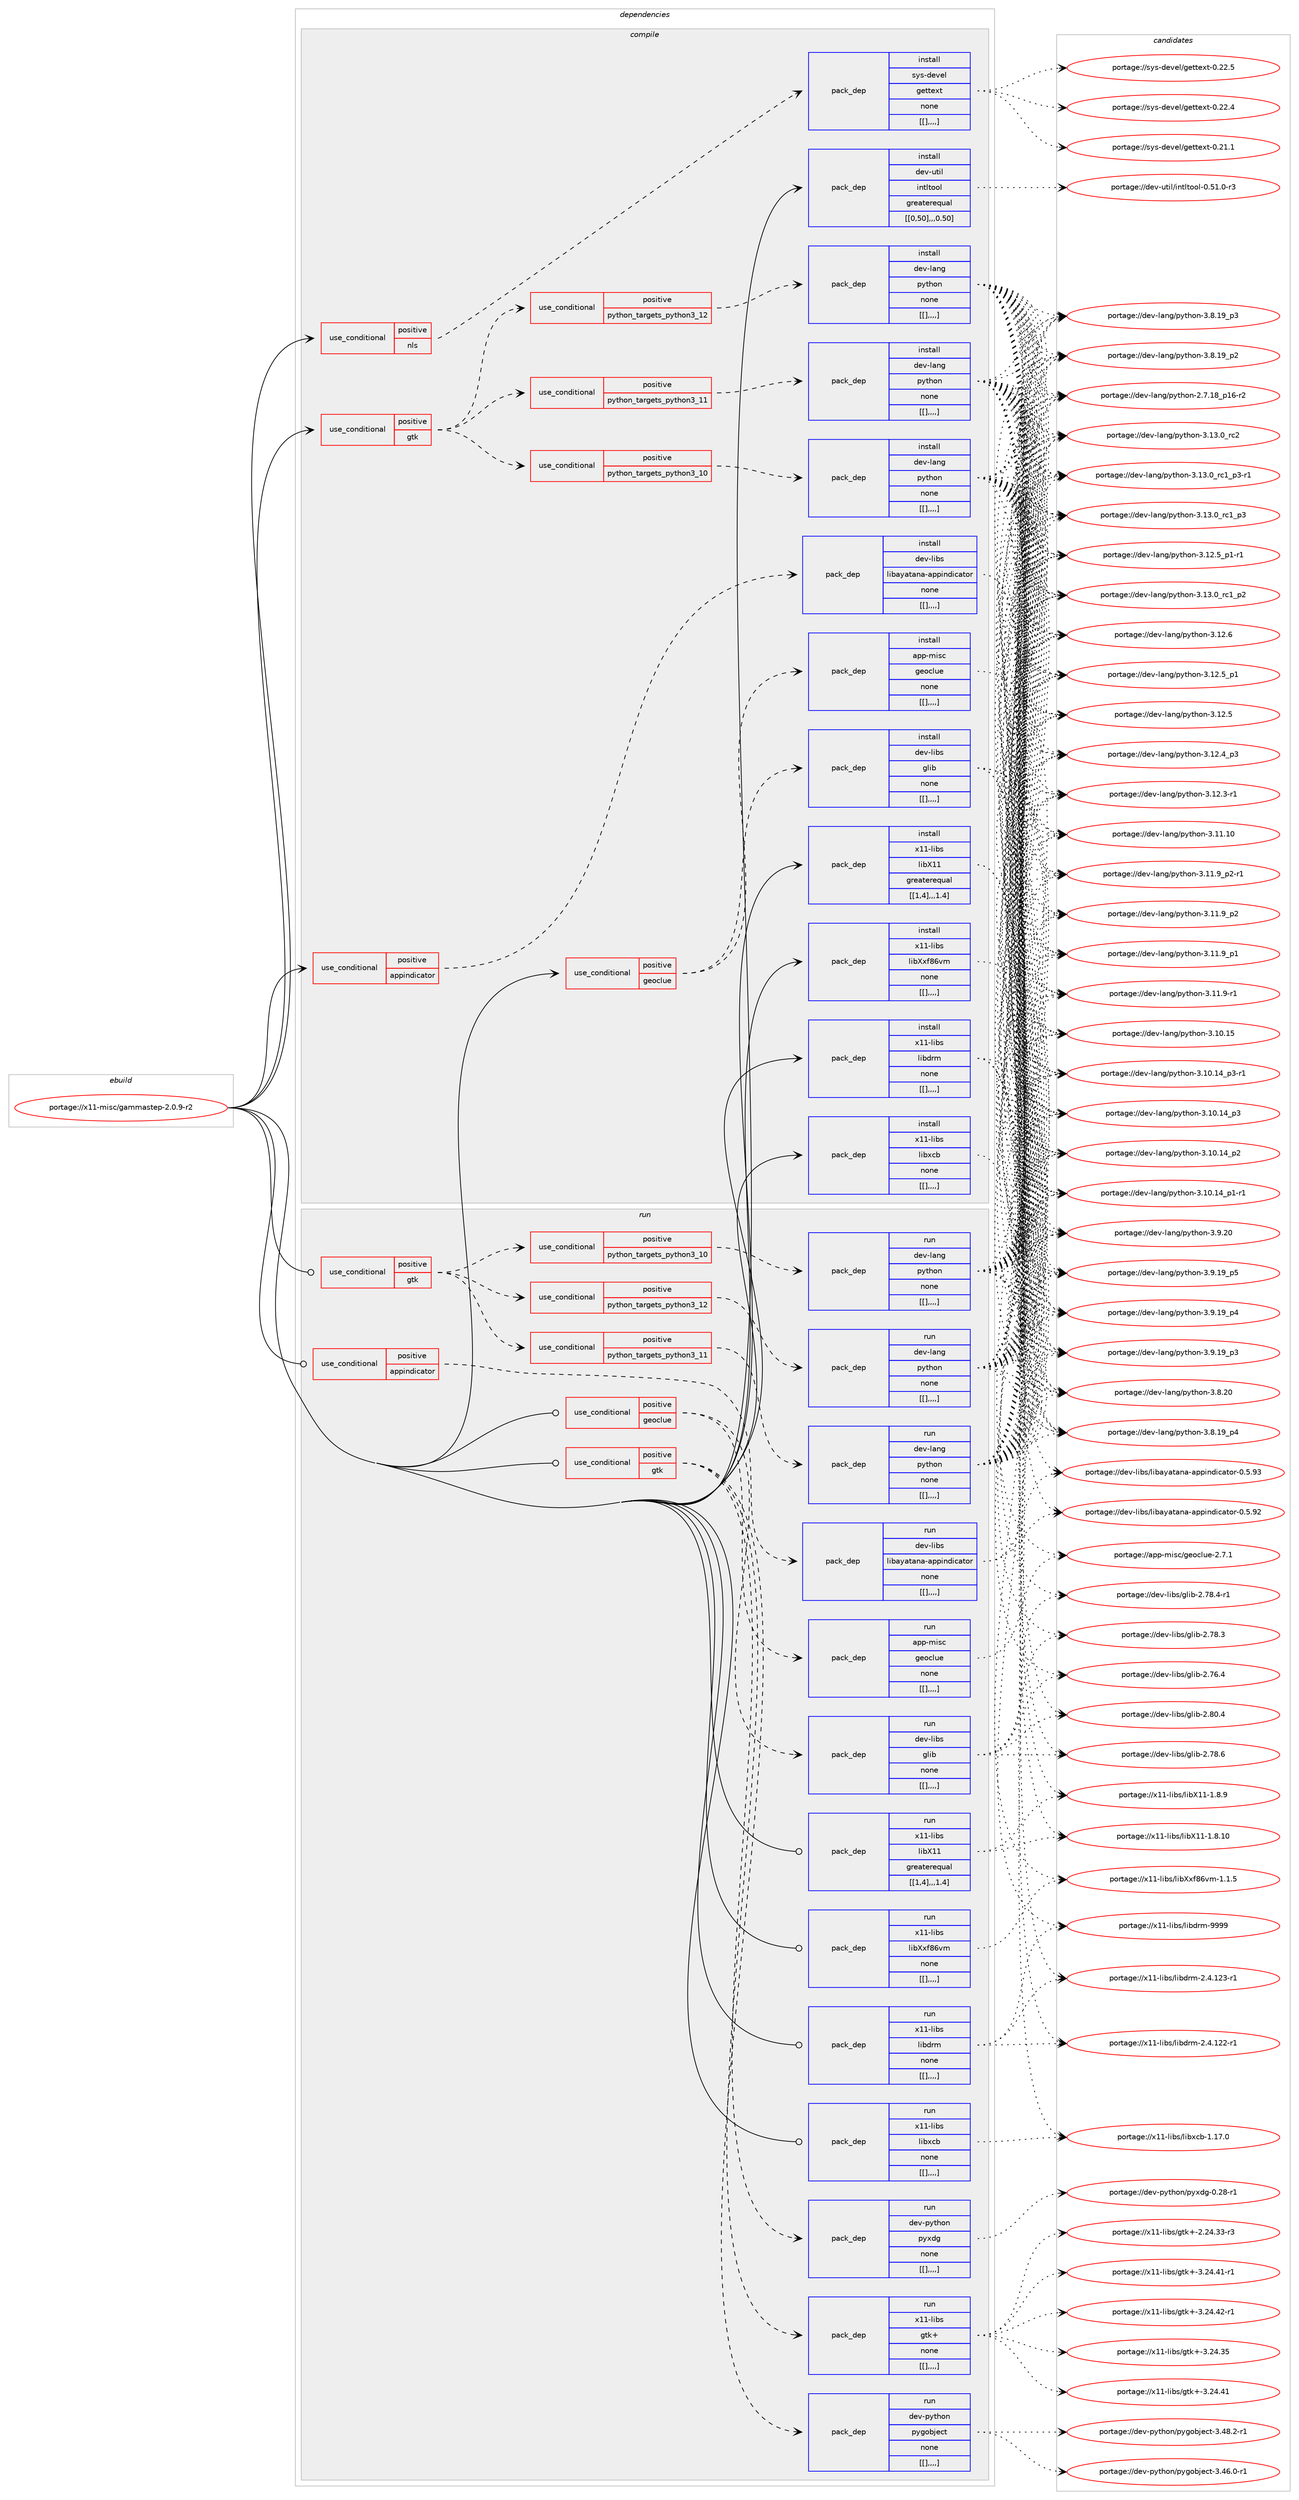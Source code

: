 digraph prolog {

# *************
# Graph options
# *************

newrank=true;
concentrate=true;
compound=true;
graph [rankdir=LR,fontname=Helvetica,fontsize=10,ranksep=1.5];#, ranksep=2.5, nodesep=0.2];
edge  [arrowhead=vee];
node  [fontname=Helvetica,fontsize=10];

# **********
# The ebuild
# **********

subgraph cluster_leftcol {
color=gray;
label=<<i>ebuild</i>>;
id [label="portage://x11-misc/gammastep-2.0.9-r2", color=red, width=4, href="../x11-misc/gammastep-2.0.9-r2.svg"];
}

# ****************
# The dependencies
# ****************

subgraph cluster_midcol {
color=gray;
label=<<i>dependencies</i>>;
subgraph cluster_compile {
fillcolor="#eeeeee";
style=filled;
label=<<i>compile</i>>;
subgraph cond127213 {
dependency479470 [label=<<TABLE BORDER="0" CELLBORDER="1" CELLSPACING="0" CELLPADDING="4"><TR><TD ROWSPAN="3" CELLPADDING="10">use_conditional</TD></TR><TR><TD>positive</TD></TR><TR><TD>appindicator</TD></TR></TABLE>>, shape=none, color=red];
subgraph pack348743 {
dependency479471 [label=<<TABLE BORDER="0" CELLBORDER="1" CELLSPACING="0" CELLPADDING="4" WIDTH="220"><TR><TD ROWSPAN="6" CELLPADDING="30">pack_dep</TD></TR><TR><TD WIDTH="110">install</TD></TR><TR><TD>dev-libs</TD></TR><TR><TD>libayatana-appindicator</TD></TR><TR><TD>none</TD></TR><TR><TD>[[],,,,]</TD></TR></TABLE>>, shape=none, color=blue];
}
dependency479470:e -> dependency479471:w [weight=20,style="dashed",arrowhead="vee"];
}
id:e -> dependency479470:w [weight=20,style="solid",arrowhead="vee"];
subgraph cond127214 {
dependency479472 [label=<<TABLE BORDER="0" CELLBORDER="1" CELLSPACING="0" CELLPADDING="4"><TR><TD ROWSPAN="3" CELLPADDING="10">use_conditional</TD></TR><TR><TD>positive</TD></TR><TR><TD>geoclue</TD></TR></TABLE>>, shape=none, color=red];
subgraph pack348744 {
dependency479473 [label=<<TABLE BORDER="0" CELLBORDER="1" CELLSPACING="0" CELLPADDING="4" WIDTH="220"><TR><TD ROWSPAN="6" CELLPADDING="30">pack_dep</TD></TR><TR><TD WIDTH="110">install</TD></TR><TR><TD>app-misc</TD></TR><TR><TD>geoclue</TD></TR><TR><TD>none</TD></TR><TR><TD>[[],,,,]</TD></TR></TABLE>>, shape=none, color=blue];
}
dependency479472:e -> dependency479473:w [weight=20,style="dashed",arrowhead="vee"];
subgraph pack348745 {
dependency479474 [label=<<TABLE BORDER="0" CELLBORDER="1" CELLSPACING="0" CELLPADDING="4" WIDTH="220"><TR><TD ROWSPAN="6" CELLPADDING="30">pack_dep</TD></TR><TR><TD WIDTH="110">install</TD></TR><TR><TD>dev-libs</TD></TR><TR><TD>glib</TD></TR><TR><TD>none</TD></TR><TR><TD>[[],,,,]</TD></TR></TABLE>>, shape=none, color=blue];
}
dependency479472:e -> dependency479474:w [weight=20,style="dashed",arrowhead="vee"];
}
id:e -> dependency479472:w [weight=20,style="solid",arrowhead="vee"];
subgraph cond127215 {
dependency479475 [label=<<TABLE BORDER="0" CELLBORDER="1" CELLSPACING="0" CELLPADDING="4"><TR><TD ROWSPAN="3" CELLPADDING="10">use_conditional</TD></TR><TR><TD>positive</TD></TR><TR><TD>gtk</TD></TR></TABLE>>, shape=none, color=red];
subgraph cond127216 {
dependency479476 [label=<<TABLE BORDER="0" CELLBORDER="1" CELLSPACING="0" CELLPADDING="4"><TR><TD ROWSPAN="3" CELLPADDING="10">use_conditional</TD></TR><TR><TD>positive</TD></TR><TR><TD>python_targets_python3_10</TD></TR></TABLE>>, shape=none, color=red];
subgraph pack348746 {
dependency479477 [label=<<TABLE BORDER="0" CELLBORDER="1" CELLSPACING="0" CELLPADDING="4" WIDTH="220"><TR><TD ROWSPAN="6" CELLPADDING="30">pack_dep</TD></TR><TR><TD WIDTH="110">install</TD></TR><TR><TD>dev-lang</TD></TR><TR><TD>python</TD></TR><TR><TD>none</TD></TR><TR><TD>[[],,,,]</TD></TR></TABLE>>, shape=none, color=blue];
}
dependency479476:e -> dependency479477:w [weight=20,style="dashed",arrowhead="vee"];
}
dependency479475:e -> dependency479476:w [weight=20,style="dashed",arrowhead="vee"];
subgraph cond127217 {
dependency479478 [label=<<TABLE BORDER="0" CELLBORDER="1" CELLSPACING="0" CELLPADDING="4"><TR><TD ROWSPAN="3" CELLPADDING="10">use_conditional</TD></TR><TR><TD>positive</TD></TR><TR><TD>python_targets_python3_11</TD></TR></TABLE>>, shape=none, color=red];
subgraph pack348747 {
dependency479479 [label=<<TABLE BORDER="0" CELLBORDER="1" CELLSPACING="0" CELLPADDING="4" WIDTH="220"><TR><TD ROWSPAN="6" CELLPADDING="30">pack_dep</TD></TR><TR><TD WIDTH="110">install</TD></TR><TR><TD>dev-lang</TD></TR><TR><TD>python</TD></TR><TR><TD>none</TD></TR><TR><TD>[[],,,,]</TD></TR></TABLE>>, shape=none, color=blue];
}
dependency479478:e -> dependency479479:w [weight=20,style="dashed",arrowhead="vee"];
}
dependency479475:e -> dependency479478:w [weight=20,style="dashed",arrowhead="vee"];
subgraph cond127218 {
dependency479480 [label=<<TABLE BORDER="0" CELLBORDER="1" CELLSPACING="0" CELLPADDING="4"><TR><TD ROWSPAN="3" CELLPADDING="10">use_conditional</TD></TR><TR><TD>positive</TD></TR><TR><TD>python_targets_python3_12</TD></TR></TABLE>>, shape=none, color=red];
subgraph pack348748 {
dependency479481 [label=<<TABLE BORDER="0" CELLBORDER="1" CELLSPACING="0" CELLPADDING="4" WIDTH="220"><TR><TD ROWSPAN="6" CELLPADDING="30">pack_dep</TD></TR><TR><TD WIDTH="110">install</TD></TR><TR><TD>dev-lang</TD></TR><TR><TD>python</TD></TR><TR><TD>none</TD></TR><TR><TD>[[],,,,]</TD></TR></TABLE>>, shape=none, color=blue];
}
dependency479480:e -> dependency479481:w [weight=20,style="dashed",arrowhead="vee"];
}
dependency479475:e -> dependency479480:w [weight=20,style="dashed",arrowhead="vee"];
}
id:e -> dependency479475:w [weight=20,style="solid",arrowhead="vee"];
subgraph cond127219 {
dependency479482 [label=<<TABLE BORDER="0" CELLBORDER="1" CELLSPACING="0" CELLPADDING="4"><TR><TD ROWSPAN="3" CELLPADDING="10">use_conditional</TD></TR><TR><TD>positive</TD></TR><TR><TD>nls</TD></TR></TABLE>>, shape=none, color=red];
subgraph pack348749 {
dependency479483 [label=<<TABLE BORDER="0" CELLBORDER="1" CELLSPACING="0" CELLPADDING="4" WIDTH="220"><TR><TD ROWSPAN="6" CELLPADDING="30">pack_dep</TD></TR><TR><TD WIDTH="110">install</TD></TR><TR><TD>sys-devel</TD></TR><TR><TD>gettext</TD></TR><TR><TD>none</TD></TR><TR><TD>[[],,,,]</TD></TR></TABLE>>, shape=none, color=blue];
}
dependency479482:e -> dependency479483:w [weight=20,style="dashed",arrowhead="vee"];
}
id:e -> dependency479482:w [weight=20,style="solid",arrowhead="vee"];
subgraph pack348750 {
dependency479484 [label=<<TABLE BORDER="0" CELLBORDER="1" CELLSPACING="0" CELLPADDING="4" WIDTH="220"><TR><TD ROWSPAN="6" CELLPADDING="30">pack_dep</TD></TR><TR><TD WIDTH="110">install</TD></TR><TR><TD>dev-util</TD></TR><TR><TD>intltool</TD></TR><TR><TD>greaterequal</TD></TR><TR><TD>[[0,50],,,0.50]</TD></TR></TABLE>>, shape=none, color=blue];
}
id:e -> dependency479484:w [weight=20,style="solid",arrowhead="vee"];
subgraph pack348751 {
dependency479485 [label=<<TABLE BORDER="0" CELLBORDER="1" CELLSPACING="0" CELLPADDING="4" WIDTH="220"><TR><TD ROWSPAN="6" CELLPADDING="30">pack_dep</TD></TR><TR><TD WIDTH="110">install</TD></TR><TR><TD>x11-libs</TD></TR><TR><TD>libX11</TD></TR><TR><TD>greaterequal</TD></TR><TR><TD>[[1,4],,,1.4]</TD></TR></TABLE>>, shape=none, color=blue];
}
id:e -> dependency479485:w [weight=20,style="solid",arrowhead="vee"];
subgraph pack348752 {
dependency479486 [label=<<TABLE BORDER="0" CELLBORDER="1" CELLSPACING="0" CELLPADDING="4" WIDTH="220"><TR><TD ROWSPAN="6" CELLPADDING="30">pack_dep</TD></TR><TR><TD WIDTH="110">install</TD></TR><TR><TD>x11-libs</TD></TR><TR><TD>libXxf86vm</TD></TR><TR><TD>none</TD></TR><TR><TD>[[],,,,]</TD></TR></TABLE>>, shape=none, color=blue];
}
id:e -> dependency479486:w [weight=20,style="solid",arrowhead="vee"];
subgraph pack348753 {
dependency479487 [label=<<TABLE BORDER="0" CELLBORDER="1" CELLSPACING="0" CELLPADDING="4" WIDTH="220"><TR><TD ROWSPAN="6" CELLPADDING="30">pack_dep</TD></TR><TR><TD WIDTH="110">install</TD></TR><TR><TD>x11-libs</TD></TR><TR><TD>libdrm</TD></TR><TR><TD>none</TD></TR><TR><TD>[[],,,,]</TD></TR></TABLE>>, shape=none, color=blue];
}
id:e -> dependency479487:w [weight=20,style="solid",arrowhead="vee"];
subgraph pack348754 {
dependency479488 [label=<<TABLE BORDER="0" CELLBORDER="1" CELLSPACING="0" CELLPADDING="4" WIDTH="220"><TR><TD ROWSPAN="6" CELLPADDING="30">pack_dep</TD></TR><TR><TD WIDTH="110">install</TD></TR><TR><TD>x11-libs</TD></TR><TR><TD>libxcb</TD></TR><TR><TD>none</TD></TR><TR><TD>[[],,,,]</TD></TR></TABLE>>, shape=none, color=blue];
}
id:e -> dependency479488:w [weight=20,style="solid",arrowhead="vee"];
}
subgraph cluster_compileandrun {
fillcolor="#eeeeee";
style=filled;
label=<<i>compile and run</i>>;
}
subgraph cluster_run {
fillcolor="#eeeeee";
style=filled;
label=<<i>run</i>>;
subgraph cond127220 {
dependency479489 [label=<<TABLE BORDER="0" CELLBORDER="1" CELLSPACING="0" CELLPADDING="4"><TR><TD ROWSPAN="3" CELLPADDING="10">use_conditional</TD></TR><TR><TD>positive</TD></TR><TR><TD>appindicator</TD></TR></TABLE>>, shape=none, color=red];
subgraph pack348755 {
dependency479490 [label=<<TABLE BORDER="0" CELLBORDER="1" CELLSPACING="0" CELLPADDING="4" WIDTH="220"><TR><TD ROWSPAN="6" CELLPADDING="30">pack_dep</TD></TR><TR><TD WIDTH="110">run</TD></TR><TR><TD>dev-libs</TD></TR><TR><TD>libayatana-appindicator</TD></TR><TR><TD>none</TD></TR><TR><TD>[[],,,,]</TD></TR></TABLE>>, shape=none, color=blue];
}
dependency479489:e -> dependency479490:w [weight=20,style="dashed",arrowhead="vee"];
}
id:e -> dependency479489:w [weight=20,style="solid",arrowhead="odot"];
subgraph cond127221 {
dependency479491 [label=<<TABLE BORDER="0" CELLBORDER="1" CELLSPACING="0" CELLPADDING="4"><TR><TD ROWSPAN="3" CELLPADDING="10">use_conditional</TD></TR><TR><TD>positive</TD></TR><TR><TD>geoclue</TD></TR></TABLE>>, shape=none, color=red];
subgraph pack348756 {
dependency479492 [label=<<TABLE BORDER="0" CELLBORDER="1" CELLSPACING="0" CELLPADDING="4" WIDTH="220"><TR><TD ROWSPAN="6" CELLPADDING="30">pack_dep</TD></TR><TR><TD WIDTH="110">run</TD></TR><TR><TD>app-misc</TD></TR><TR><TD>geoclue</TD></TR><TR><TD>none</TD></TR><TR><TD>[[],,,,]</TD></TR></TABLE>>, shape=none, color=blue];
}
dependency479491:e -> dependency479492:w [weight=20,style="dashed",arrowhead="vee"];
subgraph pack348757 {
dependency479493 [label=<<TABLE BORDER="0" CELLBORDER="1" CELLSPACING="0" CELLPADDING="4" WIDTH="220"><TR><TD ROWSPAN="6" CELLPADDING="30">pack_dep</TD></TR><TR><TD WIDTH="110">run</TD></TR><TR><TD>dev-libs</TD></TR><TR><TD>glib</TD></TR><TR><TD>none</TD></TR><TR><TD>[[],,,,]</TD></TR></TABLE>>, shape=none, color=blue];
}
dependency479491:e -> dependency479493:w [weight=20,style="dashed",arrowhead="vee"];
}
id:e -> dependency479491:w [weight=20,style="solid",arrowhead="odot"];
subgraph cond127222 {
dependency479494 [label=<<TABLE BORDER="0" CELLBORDER="1" CELLSPACING="0" CELLPADDING="4"><TR><TD ROWSPAN="3" CELLPADDING="10">use_conditional</TD></TR><TR><TD>positive</TD></TR><TR><TD>gtk</TD></TR></TABLE>>, shape=none, color=red];
subgraph cond127223 {
dependency479495 [label=<<TABLE BORDER="0" CELLBORDER="1" CELLSPACING="0" CELLPADDING="4"><TR><TD ROWSPAN="3" CELLPADDING="10">use_conditional</TD></TR><TR><TD>positive</TD></TR><TR><TD>python_targets_python3_10</TD></TR></TABLE>>, shape=none, color=red];
subgraph pack348758 {
dependency479496 [label=<<TABLE BORDER="0" CELLBORDER="1" CELLSPACING="0" CELLPADDING="4" WIDTH="220"><TR><TD ROWSPAN="6" CELLPADDING="30">pack_dep</TD></TR><TR><TD WIDTH="110">run</TD></TR><TR><TD>dev-lang</TD></TR><TR><TD>python</TD></TR><TR><TD>none</TD></TR><TR><TD>[[],,,,]</TD></TR></TABLE>>, shape=none, color=blue];
}
dependency479495:e -> dependency479496:w [weight=20,style="dashed",arrowhead="vee"];
}
dependency479494:e -> dependency479495:w [weight=20,style="dashed",arrowhead="vee"];
subgraph cond127224 {
dependency479497 [label=<<TABLE BORDER="0" CELLBORDER="1" CELLSPACING="0" CELLPADDING="4"><TR><TD ROWSPAN="3" CELLPADDING="10">use_conditional</TD></TR><TR><TD>positive</TD></TR><TR><TD>python_targets_python3_11</TD></TR></TABLE>>, shape=none, color=red];
subgraph pack348759 {
dependency479498 [label=<<TABLE BORDER="0" CELLBORDER="1" CELLSPACING="0" CELLPADDING="4" WIDTH="220"><TR><TD ROWSPAN="6" CELLPADDING="30">pack_dep</TD></TR><TR><TD WIDTH="110">run</TD></TR><TR><TD>dev-lang</TD></TR><TR><TD>python</TD></TR><TR><TD>none</TD></TR><TR><TD>[[],,,,]</TD></TR></TABLE>>, shape=none, color=blue];
}
dependency479497:e -> dependency479498:w [weight=20,style="dashed",arrowhead="vee"];
}
dependency479494:e -> dependency479497:w [weight=20,style="dashed",arrowhead="vee"];
subgraph cond127225 {
dependency479499 [label=<<TABLE BORDER="0" CELLBORDER="1" CELLSPACING="0" CELLPADDING="4"><TR><TD ROWSPAN="3" CELLPADDING="10">use_conditional</TD></TR><TR><TD>positive</TD></TR><TR><TD>python_targets_python3_12</TD></TR></TABLE>>, shape=none, color=red];
subgraph pack348760 {
dependency479500 [label=<<TABLE BORDER="0" CELLBORDER="1" CELLSPACING="0" CELLPADDING="4" WIDTH="220"><TR><TD ROWSPAN="6" CELLPADDING="30">pack_dep</TD></TR><TR><TD WIDTH="110">run</TD></TR><TR><TD>dev-lang</TD></TR><TR><TD>python</TD></TR><TR><TD>none</TD></TR><TR><TD>[[],,,,]</TD></TR></TABLE>>, shape=none, color=blue];
}
dependency479499:e -> dependency479500:w [weight=20,style="dashed",arrowhead="vee"];
}
dependency479494:e -> dependency479499:w [weight=20,style="dashed",arrowhead="vee"];
}
id:e -> dependency479494:w [weight=20,style="solid",arrowhead="odot"];
subgraph cond127226 {
dependency479501 [label=<<TABLE BORDER="0" CELLBORDER="1" CELLSPACING="0" CELLPADDING="4"><TR><TD ROWSPAN="3" CELLPADDING="10">use_conditional</TD></TR><TR><TD>positive</TD></TR><TR><TD>gtk</TD></TR></TABLE>>, shape=none, color=red];
subgraph pack348761 {
dependency479502 [label=<<TABLE BORDER="0" CELLBORDER="1" CELLSPACING="0" CELLPADDING="4" WIDTH="220"><TR><TD ROWSPAN="6" CELLPADDING="30">pack_dep</TD></TR><TR><TD WIDTH="110">run</TD></TR><TR><TD>dev-python</TD></TR><TR><TD>pygobject</TD></TR><TR><TD>none</TD></TR><TR><TD>[[],,,,]</TD></TR></TABLE>>, shape=none, color=blue];
}
dependency479501:e -> dependency479502:w [weight=20,style="dashed",arrowhead="vee"];
subgraph pack348762 {
dependency479503 [label=<<TABLE BORDER="0" CELLBORDER="1" CELLSPACING="0" CELLPADDING="4" WIDTH="220"><TR><TD ROWSPAN="6" CELLPADDING="30">pack_dep</TD></TR><TR><TD WIDTH="110">run</TD></TR><TR><TD>x11-libs</TD></TR><TR><TD>gtk+</TD></TR><TR><TD>none</TD></TR><TR><TD>[[],,,,]</TD></TR></TABLE>>, shape=none, color=blue];
}
dependency479501:e -> dependency479503:w [weight=20,style="dashed",arrowhead="vee"];
subgraph pack348763 {
dependency479504 [label=<<TABLE BORDER="0" CELLBORDER="1" CELLSPACING="0" CELLPADDING="4" WIDTH="220"><TR><TD ROWSPAN="6" CELLPADDING="30">pack_dep</TD></TR><TR><TD WIDTH="110">run</TD></TR><TR><TD>dev-python</TD></TR><TR><TD>pyxdg</TD></TR><TR><TD>none</TD></TR><TR><TD>[[],,,,]</TD></TR></TABLE>>, shape=none, color=blue];
}
dependency479501:e -> dependency479504:w [weight=20,style="dashed",arrowhead="vee"];
}
id:e -> dependency479501:w [weight=20,style="solid",arrowhead="odot"];
subgraph pack348764 {
dependency479505 [label=<<TABLE BORDER="0" CELLBORDER="1" CELLSPACING="0" CELLPADDING="4" WIDTH="220"><TR><TD ROWSPAN="6" CELLPADDING="30">pack_dep</TD></TR><TR><TD WIDTH="110">run</TD></TR><TR><TD>x11-libs</TD></TR><TR><TD>libX11</TD></TR><TR><TD>greaterequal</TD></TR><TR><TD>[[1,4],,,1.4]</TD></TR></TABLE>>, shape=none, color=blue];
}
id:e -> dependency479505:w [weight=20,style="solid",arrowhead="odot"];
subgraph pack348765 {
dependency479506 [label=<<TABLE BORDER="0" CELLBORDER="1" CELLSPACING="0" CELLPADDING="4" WIDTH="220"><TR><TD ROWSPAN="6" CELLPADDING="30">pack_dep</TD></TR><TR><TD WIDTH="110">run</TD></TR><TR><TD>x11-libs</TD></TR><TR><TD>libXxf86vm</TD></TR><TR><TD>none</TD></TR><TR><TD>[[],,,,]</TD></TR></TABLE>>, shape=none, color=blue];
}
id:e -> dependency479506:w [weight=20,style="solid",arrowhead="odot"];
subgraph pack348766 {
dependency479507 [label=<<TABLE BORDER="0" CELLBORDER="1" CELLSPACING="0" CELLPADDING="4" WIDTH="220"><TR><TD ROWSPAN="6" CELLPADDING="30">pack_dep</TD></TR><TR><TD WIDTH="110">run</TD></TR><TR><TD>x11-libs</TD></TR><TR><TD>libdrm</TD></TR><TR><TD>none</TD></TR><TR><TD>[[],,,,]</TD></TR></TABLE>>, shape=none, color=blue];
}
id:e -> dependency479507:w [weight=20,style="solid",arrowhead="odot"];
subgraph pack348767 {
dependency479508 [label=<<TABLE BORDER="0" CELLBORDER="1" CELLSPACING="0" CELLPADDING="4" WIDTH="220"><TR><TD ROWSPAN="6" CELLPADDING="30">pack_dep</TD></TR><TR><TD WIDTH="110">run</TD></TR><TR><TD>x11-libs</TD></TR><TR><TD>libxcb</TD></TR><TR><TD>none</TD></TR><TR><TD>[[],,,,]</TD></TR></TABLE>>, shape=none, color=blue];
}
id:e -> dependency479508:w [weight=20,style="solid",arrowhead="odot"];
}
}

# **************
# The candidates
# **************

subgraph cluster_choices {
rank=same;
color=gray;
label=<<i>candidates</i>>;

subgraph choice348743 {
color=black;
nodesep=1;
choice10010111845108105981154710810598971219711697110974597112112105110100105999711611111445484653465751 [label="portage://dev-libs/libayatana-appindicator-0.5.93", color=red, width=4,href="../dev-libs/libayatana-appindicator-0.5.93.svg"];
choice10010111845108105981154710810598971219711697110974597112112105110100105999711611111445484653465750 [label="portage://dev-libs/libayatana-appindicator-0.5.92", color=red, width=4,href="../dev-libs/libayatana-appindicator-0.5.92.svg"];
dependency479471:e -> choice10010111845108105981154710810598971219711697110974597112112105110100105999711611111445484653465751:w [style=dotted,weight="100"];
dependency479471:e -> choice10010111845108105981154710810598971219711697110974597112112105110100105999711611111445484653465750:w [style=dotted,weight="100"];
}
subgraph choice348744 {
color=black;
nodesep=1;
choice9711211245109105115994710310111199108117101455046554649 [label="portage://app-misc/geoclue-2.7.1", color=red, width=4,href="../app-misc/geoclue-2.7.1.svg"];
dependency479473:e -> choice9711211245109105115994710310111199108117101455046554649:w [style=dotted,weight="100"];
}
subgraph choice348745 {
color=black;
nodesep=1;
choice1001011184510810598115471031081059845504656484652 [label="portage://dev-libs/glib-2.80.4", color=red, width=4,href="../dev-libs/glib-2.80.4.svg"];
choice1001011184510810598115471031081059845504655564654 [label="portage://dev-libs/glib-2.78.6", color=red, width=4,href="../dev-libs/glib-2.78.6.svg"];
choice10010111845108105981154710310810598455046555646524511449 [label="portage://dev-libs/glib-2.78.4-r1", color=red, width=4,href="../dev-libs/glib-2.78.4-r1.svg"];
choice1001011184510810598115471031081059845504655564651 [label="portage://dev-libs/glib-2.78.3", color=red, width=4,href="../dev-libs/glib-2.78.3.svg"];
choice1001011184510810598115471031081059845504655544652 [label="portage://dev-libs/glib-2.76.4", color=red, width=4,href="../dev-libs/glib-2.76.4.svg"];
dependency479474:e -> choice1001011184510810598115471031081059845504656484652:w [style=dotted,weight="100"];
dependency479474:e -> choice1001011184510810598115471031081059845504655564654:w [style=dotted,weight="100"];
dependency479474:e -> choice10010111845108105981154710310810598455046555646524511449:w [style=dotted,weight="100"];
dependency479474:e -> choice1001011184510810598115471031081059845504655564651:w [style=dotted,weight="100"];
dependency479474:e -> choice1001011184510810598115471031081059845504655544652:w [style=dotted,weight="100"];
}
subgraph choice348746 {
color=black;
nodesep=1;
choice10010111845108971101034711212111610411111045514649514648951149950 [label="portage://dev-lang/python-3.13.0_rc2", color=red, width=4,href="../dev-lang/python-3.13.0_rc2.svg"];
choice1001011184510897110103471121211161041111104551464951464895114994995112514511449 [label="portage://dev-lang/python-3.13.0_rc1_p3-r1", color=red, width=4,href="../dev-lang/python-3.13.0_rc1_p3-r1.svg"];
choice100101118451089711010347112121116104111110455146495146489511499499511251 [label="portage://dev-lang/python-3.13.0_rc1_p3", color=red, width=4,href="../dev-lang/python-3.13.0_rc1_p3.svg"];
choice100101118451089711010347112121116104111110455146495146489511499499511250 [label="portage://dev-lang/python-3.13.0_rc1_p2", color=red, width=4,href="../dev-lang/python-3.13.0_rc1_p2.svg"];
choice10010111845108971101034711212111610411111045514649504654 [label="portage://dev-lang/python-3.12.6", color=red, width=4,href="../dev-lang/python-3.12.6.svg"];
choice1001011184510897110103471121211161041111104551464950465395112494511449 [label="portage://dev-lang/python-3.12.5_p1-r1", color=red, width=4,href="../dev-lang/python-3.12.5_p1-r1.svg"];
choice100101118451089711010347112121116104111110455146495046539511249 [label="portage://dev-lang/python-3.12.5_p1", color=red, width=4,href="../dev-lang/python-3.12.5_p1.svg"];
choice10010111845108971101034711212111610411111045514649504653 [label="portage://dev-lang/python-3.12.5", color=red, width=4,href="../dev-lang/python-3.12.5.svg"];
choice100101118451089711010347112121116104111110455146495046529511251 [label="portage://dev-lang/python-3.12.4_p3", color=red, width=4,href="../dev-lang/python-3.12.4_p3.svg"];
choice100101118451089711010347112121116104111110455146495046514511449 [label="portage://dev-lang/python-3.12.3-r1", color=red, width=4,href="../dev-lang/python-3.12.3-r1.svg"];
choice1001011184510897110103471121211161041111104551464949464948 [label="portage://dev-lang/python-3.11.10", color=red, width=4,href="../dev-lang/python-3.11.10.svg"];
choice1001011184510897110103471121211161041111104551464949465795112504511449 [label="portage://dev-lang/python-3.11.9_p2-r1", color=red, width=4,href="../dev-lang/python-3.11.9_p2-r1.svg"];
choice100101118451089711010347112121116104111110455146494946579511250 [label="portage://dev-lang/python-3.11.9_p2", color=red, width=4,href="../dev-lang/python-3.11.9_p2.svg"];
choice100101118451089711010347112121116104111110455146494946579511249 [label="portage://dev-lang/python-3.11.9_p1", color=red, width=4,href="../dev-lang/python-3.11.9_p1.svg"];
choice100101118451089711010347112121116104111110455146494946574511449 [label="portage://dev-lang/python-3.11.9-r1", color=red, width=4,href="../dev-lang/python-3.11.9-r1.svg"];
choice1001011184510897110103471121211161041111104551464948464953 [label="portage://dev-lang/python-3.10.15", color=red, width=4,href="../dev-lang/python-3.10.15.svg"];
choice100101118451089711010347112121116104111110455146494846495295112514511449 [label="portage://dev-lang/python-3.10.14_p3-r1", color=red, width=4,href="../dev-lang/python-3.10.14_p3-r1.svg"];
choice10010111845108971101034711212111610411111045514649484649529511251 [label="portage://dev-lang/python-3.10.14_p3", color=red, width=4,href="../dev-lang/python-3.10.14_p3.svg"];
choice10010111845108971101034711212111610411111045514649484649529511250 [label="portage://dev-lang/python-3.10.14_p2", color=red, width=4,href="../dev-lang/python-3.10.14_p2.svg"];
choice100101118451089711010347112121116104111110455146494846495295112494511449 [label="portage://dev-lang/python-3.10.14_p1-r1", color=red, width=4,href="../dev-lang/python-3.10.14_p1-r1.svg"];
choice10010111845108971101034711212111610411111045514657465048 [label="portage://dev-lang/python-3.9.20", color=red, width=4,href="../dev-lang/python-3.9.20.svg"];
choice100101118451089711010347112121116104111110455146574649579511253 [label="portage://dev-lang/python-3.9.19_p5", color=red, width=4,href="../dev-lang/python-3.9.19_p5.svg"];
choice100101118451089711010347112121116104111110455146574649579511252 [label="portage://dev-lang/python-3.9.19_p4", color=red, width=4,href="../dev-lang/python-3.9.19_p4.svg"];
choice100101118451089711010347112121116104111110455146574649579511251 [label="portage://dev-lang/python-3.9.19_p3", color=red, width=4,href="../dev-lang/python-3.9.19_p3.svg"];
choice10010111845108971101034711212111610411111045514656465048 [label="portage://dev-lang/python-3.8.20", color=red, width=4,href="../dev-lang/python-3.8.20.svg"];
choice100101118451089711010347112121116104111110455146564649579511252 [label="portage://dev-lang/python-3.8.19_p4", color=red, width=4,href="../dev-lang/python-3.8.19_p4.svg"];
choice100101118451089711010347112121116104111110455146564649579511251 [label="portage://dev-lang/python-3.8.19_p3", color=red, width=4,href="../dev-lang/python-3.8.19_p3.svg"];
choice100101118451089711010347112121116104111110455146564649579511250 [label="portage://dev-lang/python-3.8.19_p2", color=red, width=4,href="../dev-lang/python-3.8.19_p2.svg"];
choice100101118451089711010347112121116104111110455046554649569511249544511450 [label="portage://dev-lang/python-2.7.18_p16-r2", color=red, width=4,href="../dev-lang/python-2.7.18_p16-r2.svg"];
dependency479477:e -> choice10010111845108971101034711212111610411111045514649514648951149950:w [style=dotted,weight="100"];
dependency479477:e -> choice1001011184510897110103471121211161041111104551464951464895114994995112514511449:w [style=dotted,weight="100"];
dependency479477:e -> choice100101118451089711010347112121116104111110455146495146489511499499511251:w [style=dotted,weight="100"];
dependency479477:e -> choice100101118451089711010347112121116104111110455146495146489511499499511250:w [style=dotted,weight="100"];
dependency479477:e -> choice10010111845108971101034711212111610411111045514649504654:w [style=dotted,weight="100"];
dependency479477:e -> choice1001011184510897110103471121211161041111104551464950465395112494511449:w [style=dotted,weight="100"];
dependency479477:e -> choice100101118451089711010347112121116104111110455146495046539511249:w [style=dotted,weight="100"];
dependency479477:e -> choice10010111845108971101034711212111610411111045514649504653:w [style=dotted,weight="100"];
dependency479477:e -> choice100101118451089711010347112121116104111110455146495046529511251:w [style=dotted,weight="100"];
dependency479477:e -> choice100101118451089711010347112121116104111110455146495046514511449:w [style=dotted,weight="100"];
dependency479477:e -> choice1001011184510897110103471121211161041111104551464949464948:w [style=dotted,weight="100"];
dependency479477:e -> choice1001011184510897110103471121211161041111104551464949465795112504511449:w [style=dotted,weight="100"];
dependency479477:e -> choice100101118451089711010347112121116104111110455146494946579511250:w [style=dotted,weight="100"];
dependency479477:e -> choice100101118451089711010347112121116104111110455146494946579511249:w [style=dotted,weight="100"];
dependency479477:e -> choice100101118451089711010347112121116104111110455146494946574511449:w [style=dotted,weight="100"];
dependency479477:e -> choice1001011184510897110103471121211161041111104551464948464953:w [style=dotted,weight="100"];
dependency479477:e -> choice100101118451089711010347112121116104111110455146494846495295112514511449:w [style=dotted,weight="100"];
dependency479477:e -> choice10010111845108971101034711212111610411111045514649484649529511251:w [style=dotted,weight="100"];
dependency479477:e -> choice10010111845108971101034711212111610411111045514649484649529511250:w [style=dotted,weight="100"];
dependency479477:e -> choice100101118451089711010347112121116104111110455146494846495295112494511449:w [style=dotted,weight="100"];
dependency479477:e -> choice10010111845108971101034711212111610411111045514657465048:w [style=dotted,weight="100"];
dependency479477:e -> choice100101118451089711010347112121116104111110455146574649579511253:w [style=dotted,weight="100"];
dependency479477:e -> choice100101118451089711010347112121116104111110455146574649579511252:w [style=dotted,weight="100"];
dependency479477:e -> choice100101118451089711010347112121116104111110455146574649579511251:w [style=dotted,weight="100"];
dependency479477:e -> choice10010111845108971101034711212111610411111045514656465048:w [style=dotted,weight="100"];
dependency479477:e -> choice100101118451089711010347112121116104111110455146564649579511252:w [style=dotted,weight="100"];
dependency479477:e -> choice100101118451089711010347112121116104111110455146564649579511251:w [style=dotted,weight="100"];
dependency479477:e -> choice100101118451089711010347112121116104111110455146564649579511250:w [style=dotted,weight="100"];
dependency479477:e -> choice100101118451089711010347112121116104111110455046554649569511249544511450:w [style=dotted,weight="100"];
}
subgraph choice348747 {
color=black;
nodesep=1;
choice10010111845108971101034711212111610411111045514649514648951149950 [label="portage://dev-lang/python-3.13.0_rc2", color=red, width=4,href="../dev-lang/python-3.13.0_rc2.svg"];
choice1001011184510897110103471121211161041111104551464951464895114994995112514511449 [label="portage://dev-lang/python-3.13.0_rc1_p3-r1", color=red, width=4,href="../dev-lang/python-3.13.0_rc1_p3-r1.svg"];
choice100101118451089711010347112121116104111110455146495146489511499499511251 [label="portage://dev-lang/python-3.13.0_rc1_p3", color=red, width=4,href="../dev-lang/python-3.13.0_rc1_p3.svg"];
choice100101118451089711010347112121116104111110455146495146489511499499511250 [label="portage://dev-lang/python-3.13.0_rc1_p2", color=red, width=4,href="../dev-lang/python-3.13.0_rc1_p2.svg"];
choice10010111845108971101034711212111610411111045514649504654 [label="portage://dev-lang/python-3.12.6", color=red, width=4,href="../dev-lang/python-3.12.6.svg"];
choice1001011184510897110103471121211161041111104551464950465395112494511449 [label="portage://dev-lang/python-3.12.5_p1-r1", color=red, width=4,href="../dev-lang/python-3.12.5_p1-r1.svg"];
choice100101118451089711010347112121116104111110455146495046539511249 [label="portage://dev-lang/python-3.12.5_p1", color=red, width=4,href="../dev-lang/python-3.12.5_p1.svg"];
choice10010111845108971101034711212111610411111045514649504653 [label="portage://dev-lang/python-3.12.5", color=red, width=4,href="../dev-lang/python-3.12.5.svg"];
choice100101118451089711010347112121116104111110455146495046529511251 [label="portage://dev-lang/python-3.12.4_p3", color=red, width=4,href="../dev-lang/python-3.12.4_p3.svg"];
choice100101118451089711010347112121116104111110455146495046514511449 [label="portage://dev-lang/python-3.12.3-r1", color=red, width=4,href="../dev-lang/python-3.12.3-r1.svg"];
choice1001011184510897110103471121211161041111104551464949464948 [label="portage://dev-lang/python-3.11.10", color=red, width=4,href="../dev-lang/python-3.11.10.svg"];
choice1001011184510897110103471121211161041111104551464949465795112504511449 [label="portage://dev-lang/python-3.11.9_p2-r1", color=red, width=4,href="../dev-lang/python-3.11.9_p2-r1.svg"];
choice100101118451089711010347112121116104111110455146494946579511250 [label="portage://dev-lang/python-3.11.9_p2", color=red, width=4,href="../dev-lang/python-3.11.9_p2.svg"];
choice100101118451089711010347112121116104111110455146494946579511249 [label="portage://dev-lang/python-3.11.9_p1", color=red, width=4,href="../dev-lang/python-3.11.9_p1.svg"];
choice100101118451089711010347112121116104111110455146494946574511449 [label="portage://dev-lang/python-3.11.9-r1", color=red, width=4,href="../dev-lang/python-3.11.9-r1.svg"];
choice1001011184510897110103471121211161041111104551464948464953 [label="portage://dev-lang/python-3.10.15", color=red, width=4,href="../dev-lang/python-3.10.15.svg"];
choice100101118451089711010347112121116104111110455146494846495295112514511449 [label="portage://dev-lang/python-3.10.14_p3-r1", color=red, width=4,href="../dev-lang/python-3.10.14_p3-r1.svg"];
choice10010111845108971101034711212111610411111045514649484649529511251 [label="portage://dev-lang/python-3.10.14_p3", color=red, width=4,href="../dev-lang/python-3.10.14_p3.svg"];
choice10010111845108971101034711212111610411111045514649484649529511250 [label="portage://dev-lang/python-3.10.14_p2", color=red, width=4,href="../dev-lang/python-3.10.14_p2.svg"];
choice100101118451089711010347112121116104111110455146494846495295112494511449 [label="portage://dev-lang/python-3.10.14_p1-r1", color=red, width=4,href="../dev-lang/python-3.10.14_p1-r1.svg"];
choice10010111845108971101034711212111610411111045514657465048 [label="portage://dev-lang/python-3.9.20", color=red, width=4,href="../dev-lang/python-3.9.20.svg"];
choice100101118451089711010347112121116104111110455146574649579511253 [label="portage://dev-lang/python-3.9.19_p5", color=red, width=4,href="../dev-lang/python-3.9.19_p5.svg"];
choice100101118451089711010347112121116104111110455146574649579511252 [label="portage://dev-lang/python-3.9.19_p4", color=red, width=4,href="../dev-lang/python-3.9.19_p4.svg"];
choice100101118451089711010347112121116104111110455146574649579511251 [label="portage://dev-lang/python-3.9.19_p3", color=red, width=4,href="../dev-lang/python-3.9.19_p3.svg"];
choice10010111845108971101034711212111610411111045514656465048 [label="portage://dev-lang/python-3.8.20", color=red, width=4,href="../dev-lang/python-3.8.20.svg"];
choice100101118451089711010347112121116104111110455146564649579511252 [label="portage://dev-lang/python-3.8.19_p4", color=red, width=4,href="../dev-lang/python-3.8.19_p4.svg"];
choice100101118451089711010347112121116104111110455146564649579511251 [label="portage://dev-lang/python-3.8.19_p3", color=red, width=4,href="../dev-lang/python-3.8.19_p3.svg"];
choice100101118451089711010347112121116104111110455146564649579511250 [label="portage://dev-lang/python-3.8.19_p2", color=red, width=4,href="../dev-lang/python-3.8.19_p2.svg"];
choice100101118451089711010347112121116104111110455046554649569511249544511450 [label="portage://dev-lang/python-2.7.18_p16-r2", color=red, width=4,href="../dev-lang/python-2.7.18_p16-r2.svg"];
dependency479479:e -> choice10010111845108971101034711212111610411111045514649514648951149950:w [style=dotted,weight="100"];
dependency479479:e -> choice1001011184510897110103471121211161041111104551464951464895114994995112514511449:w [style=dotted,weight="100"];
dependency479479:e -> choice100101118451089711010347112121116104111110455146495146489511499499511251:w [style=dotted,weight="100"];
dependency479479:e -> choice100101118451089711010347112121116104111110455146495146489511499499511250:w [style=dotted,weight="100"];
dependency479479:e -> choice10010111845108971101034711212111610411111045514649504654:w [style=dotted,weight="100"];
dependency479479:e -> choice1001011184510897110103471121211161041111104551464950465395112494511449:w [style=dotted,weight="100"];
dependency479479:e -> choice100101118451089711010347112121116104111110455146495046539511249:w [style=dotted,weight="100"];
dependency479479:e -> choice10010111845108971101034711212111610411111045514649504653:w [style=dotted,weight="100"];
dependency479479:e -> choice100101118451089711010347112121116104111110455146495046529511251:w [style=dotted,weight="100"];
dependency479479:e -> choice100101118451089711010347112121116104111110455146495046514511449:w [style=dotted,weight="100"];
dependency479479:e -> choice1001011184510897110103471121211161041111104551464949464948:w [style=dotted,weight="100"];
dependency479479:e -> choice1001011184510897110103471121211161041111104551464949465795112504511449:w [style=dotted,weight="100"];
dependency479479:e -> choice100101118451089711010347112121116104111110455146494946579511250:w [style=dotted,weight="100"];
dependency479479:e -> choice100101118451089711010347112121116104111110455146494946579511249:w [style=dotted,weight="100"];
dependency479479:e -> choice100101118451089711010347112121116104111110455146494946574511449:w [style=dotted,weight="100"];
dependency479479:e -> choice1001011184510897110103471121211161041111104551464948464953:w [style=dotted,weight="100"];
dependency479479:e -> choice100101118451089711010347112121116104111110455146494846495295112514511449:w [style=dotted,weight="100"];
dependency479479:e -> choice10010111845108971101034711212111610411111045514649484649529511251:w [style=dotted,weight="100"];
dependency479479:e -> choice10010111845108971101034711212111610411111045514649484649529511250:w [style=dotted,weight="100"];
dependency479479:e -> choice100101118451089711010347112121116104111110455146494846495295112494511449:w [style=dotted,weight="100"];
dependency479479:e -> choice10010111845108971101034711212111610411111045514657465048:w [style=dotted,weight="100"];
dependency479479:e -> choice100101118451089711010347112121116104111110455146574649579511253:w [style=dotted,weight="100"];
dependency479479:e -> choice100101118451089711010347112121116104111110455146574649579511252:w [style=dotted,weight="100"];
dependency479479:e -> choice100101118451089711010347112121116104111110455146574649579511251:w [style=dotted,weight="100"];
dependency479479:e -> choice10010111845108971101034711212111610411111045514656465048:w [style=dotted,weight="100"];
dependency479479:e -> choice100101118451089711010347112121116104111110455146564649579511252:w [style=dotted,weight="100"];
dependency479479:e -> choice100101118451089711010347112121116104111110455146564649579511251:w [style=dotted,weight="100"];
dependency479479:e -> choice100101118451089711010347112121116104111110455146564649579511250:w [style=dotted,weight="100"];
dependency479479:e -> choice100101118451089711010347112121116104111110455046554649569511249544511450:w [style=dotted,weight="100"];
}
subgraph choice348748 {
color=black;
nodesep=1;
choice10010111845108971101034711212111610411111045514649514648951149950 [label="portage://dev-lang/python-3.13.0_rc2", color=red, width=4,href="../dev-lang/python-3.13.0_rc2.svg"];
choice1001011184510897110103471121211161041111104551464951464895114994995112514511449 [label="portage://dev-lang/python-3.13.0_rc1_p3-r1", color=red, width=4,href="../dev-lang/python-3.13.0_rc1_p3-r1.svg"];
choice100101118451089711010347112121116104111110455146495146489511499499511251 [label="portage://dev-lang/python-3.13.0_rc1_p3", color=red, width=4,href="../dev-lang/python-3.13.0_rc1_p3.svg"];
choice100101118451089711010347112121116104111110455146495146489511499499511250 [label="portage://dev-lang/python-3.13.0_rc1_p2", color=red, width=4,href="../dev-lang/python-3.13.0_rc1_p2.svg"];
choice10010111845108971101034711212111610411111045514649504654 [label="portage://dev-lang/python-3.12.6", color=red, width=4,href="../dev-lang/python-3.12.6.svg"];
choice1001011184510897110103471121211161041111104551464950465395112494511449 [label="portage://dev-lang/python-3.12.5_p1-r1", color=red, width=4,href="../dev-lang/python-3.12.5_p1-r1.svg"];
choice100101118451089711010347112121116104111110455146495046539511249 [label="portage://dev-lang/python-3.12.5_p1", color=red, width=4,href="../dev-lang/python-3.12.5_p1.svg"];
choice10010111845108971101034711212111610411111045514649504653 [label="portage://dev-lang/python-3.12.5", color=red, width=4,href="../dev-lang/python-3.12.5.svg"];
choice100101118451089711010347112121116104111110455146495046529511251 [label="portage://dev-lang/python-3.12.4_p3", color=red, width=4,href="../dev-lang/python-3.12.4_p3.svg"];
choice100101118451089711010347112121116104111110455146495046514511449 [label="portage://dev-lang/python-3.12.3-r1", color=red, width=4,href="../dev-lang/python-3.12.3-r1.svg"];
choice1001011184510897110103471121211161041111104551464949464948 [label="portage://dev-lang/python-3.11.10", color=red, width=4,href="../dev-lang/python-3.11.10.svg"];
choice1001011184510897110103471121211161041111104551464949465795112504511449 [label="portage://dev-lang/python-3.11.9_p2-r1", color=red, width=4,href="../dev-lang/python-3.11.9_p2-r1.svg"];
choice100101118451089711010347112121116104111110455146494946579511250 [label="portage://dev-lang/python-3.11.9_p2", color=red, width=4,href="../dev-lang/python-3.11.9_p2.svg"];
choice100101118451089711010347112121116104111110455146494946579511249 [label="portage://dev-lang/python-3.11.9_p1", color=red, width=4,href="../dev-lang/python-3.11.9_p1.svg"];
choice100101118451089711010347112121116104111110455146494946574511449 [label="portage://dev-lang/python-3.11.9-r1", color=red, width=4,href="../dev-lang/python-3.11.9-r1.svg"];
choice1001011184510897110103471121211161041111104551464948464953 [label="portage://dev-lang/python-3.10.15", color=red, width=4,href="../dev-lang/python-3.10.15.svg"];
choice100101118451089711010347112121116104111110455146494846495295112514511449 [label="portage://dev-lang/python-3.10.14_p3-r1", color=red, width=4,href="../dev-lang/python-3.10.14_p3-r1.svg"];
choice10010111845108971101034711212111610411111045514649484649529511251 [label="portage://dev-lang/python-3.10.14_p3", color=red, width=4,href="../dev-lang/python-3.10.14_p3.svg"];
choice10010111845108971101034711212111610411111045514649484649529511250 [label="portage://dev-lang/python-3.10.14_p2", color=red, width=4,href="../dev-lang/python-3.10.14_p2.svg"];
choice100101118451089711010347112121116104111110455146494846495295112494511449 [label="portage://dev-lang/python-3.10.14_p1-r1", color=red, width=4,href="../dev-lang/python-3.10.14_p1-r1.svg"];
choice10010111845108971101034711212111610411111045514657465048 [label="portage://dev-lang/python-3.9.20", color=red, width=4,href="../dev-lang/python-3.9.20.svg"];
choice100101118451089711010347112121116104111110455146574649579511253 [label="portage://dev-lang/python-3.9.19_p5", color=red, width=4,href="../dev-lang/python-3.9.19_p5.svg"];
choice100101118451089711010347112121116104111110455146574649579511252 [label="portage://dev-lang/python-3.9.19_p4", color=red, width=4,href="../dev-lang/python-3.9.19_p4.svg"];
choice100101118451089711010347112121116104111110455146574649579511251 [label="portage://dev-lang/python-3.9.19_p3", color=red, width=4,href="../dev-lang/python-3.9.19_p3.svg"];
choice10010111845108971101034711212111610411111045514656465048 [label="portage://dev-lang/python-3.8.20", color=red, width=4,href="../dev-lang/python-3.8.20.svg"];
choice100101118451089711010347112121116104111110455146564649579511252 [label="portage://dev-lang/python-3.8.19_p4", color=red, width=4,href="../dev-lang/python-3.8.19_p4.svg"];
choice100101118451089711010347112121116104111110455146564649579511251 [label="portage://dev-lang/python-3.8.19_p3", color=red, width=4,href="../dev-lang/python-3.8.19_p3.svg"];
choice100101118451089711010347112121116104111110455146564649579511250 [label="portage://dev-lang/python-3.8.19_p2", color=red, width=4,href="../dev-lang/python-3.8.19_p2.svg"];
choice100101118451089711010347112121116104111110455046554649569511249544511450 [label="portage://dev-lang/python-2.7.18_p16-r2", color=red, width=4,href="../dev-lang/python-2.7.18_p16-r2.svg"];
dependency479481:e -> choice10010111845108971101034711212111610411111045514649514648951149950:w [style=dotted,weight="100"];
dependency479481:e -> choice1001011184510897110103471121211161041111104551464951464895114994995112514511449:w [style=dotted,weight="100"];
dependency479481:e -> choice100101118451089711010347112121116104111110455146495146489511499499511251:w [style=dotted,weight="100"];
dependency479481:e -> choice100101118451089711010347112121116104111110455146495146489511499499511250:w [style=dotted,weight="100"];
dependency479481:e -> choice10010111845108971101034711212111610411111045514649504654:w [style=dotted,weight="100"];
dependency479481:e -> choice1001011184510897110103471121211161041111104551464950465395112494511449:w [style=dotted,weight="100"];
dependency479481:e -> choice100101118451089711010347112121116104111110455146495046539511249:w [style=dotted,weight="100"];
dependency479481:e -> choice10010111845108971101034711212111610411111045514649504653:w [style=dotted,weight="100"];
dependency479481:e -> choice100101118451089711010347112121116104111110455146495046529511251:w [style=dotted,weight="100"];
dependency479481:e -> choice100101118451089711010347112121116104111110455146495046514511449:w [style=dotted,weight="100"];
dependency479481:e -> choice1001011184510897110103471121211161041111104551464949464948:w [style=dotted,weight="100"];
dependency479481:e -> choice1001011184510897110103471121211161041111104551464949465795112504511449:w [style=dotted,weight="100"];
dependency479481:e -> choice100101118451089711010347112121116104111110455146494946579511250:w [style=dotted,weight="100"];
dependency479481:e -> choice100101118451089711010347112121116104111110455146494946579511249:w [style=dotted,weight="100"];
dependency479481:e -> choice100101118451089711010347112121116104111110455146494946574511449:w [style=dotted,weight="100"];
dependency479481:e -> choice1001011184510897110103471121211161041111104551464948464953:w [style=dotted,weight="100"];
dependency479481:e -> choice100101118451089711010347112121116104111110455146494846495295112514511449:w [style=dotted,weight="100"];
dependency479481:e -> choice10010111845108971101034711212111610411111045514649484649529511251:w [style=dotted,weight="100"];
dependency479481:e -> choice10010111845108971101034711212111610411111045514649484649529511250:w [style=dotted,weight="100"];
dependency479481:e -> choice100101118451089711010347112121116104111110455146494846495295112494511449:w [style=dotted,weight="100"];
dependency479481:e -> choice10010111845108971101034711212111610411111045514657465048:w [style=dotted,weight="100"];
dependency479481:e -> choice100101118451089711010347112121116104111110455146574649579511253:w [style=dotted,weight="100"];
dependency479481:e -> choice100101118451089711010347112121116104111110455146574649579511252:w [style=dotted,weight="100"];
dependency479481:e -> choice100101118451089711010347112121116104111110455146574649579511251:w [style=dotted,weight="100"];
dependency479481:e -> choice10010111845108971101034711212111610411111045514656465048:w [style=dotted,weight="100"];
dependency479481:e -> choice100101118451089711010347112121116104111110455146564649579511252:w [style=dotted,weight="100"];
dependency479481:e -> choice100101118451089711010347112121116104111110455146564649579511251:w [style=dotted,weight="100"];
dependency479481:e -> choice100101118451089711010347112121116104111110455146564649579511250:w [style=dotted,weight="100"];
dependency479481:e -> choice100101118451089711010347112121116104111110455046554649569511249544511450:w [style=dotted,weight="100"];
}
subgraph choice348749 {
color=black;
nodesep=1;
choice115121115451001011181011084710310111611610112011645484650504653 [label="portage://sys-devel/gettext-0.22.5", color=red, width=4,href="../sys-devel/gettext-0.22.5.svg"];
choice115121115451001011181011084710310111611610112011645484650504652 [label="portage://sys-devel/gettext-0.22.4", color=red, width=4,href="../sys-devel/gettext-0.22.4.svg"];
choice115121115451001011181011084710310111611610112011645484650494649 [label="portage://sys-devel/gettext-0.21.1", color=red, width=4,href="../sys-devel/gettext-0.21.1.svg"];
dependency479483:e -> choice115121115451001011181011084710310111611610112011645484650504653:w [style=dotted,weight="100"];
dependency479483:e -> choice115121115451001011181011084710310111611610112011645484650504652:w [style=dotted,weight="100"];
dependency479483:e -> choice115121115451001011181011084710310111611610112011645484650494649:w [style=dotted,weight="100"];
}
subgraph choice348750 {
color=black;
nodesep=1;
choice1001011184511711610510847105110116108116111111108454846534946484511451 [label="portage://dev-util/intltool-0.51.0-r3", color=red, width=4,href="../dev-util/intltool-0.51.0-r3.svg"];
dependency479484:e -> choice1001011184511711610510847105110116108116111111108454846534946484511451:w [style=dotted,weight="100"];
}
subgraph choice348751 {
color=black;
nodesep=1;
choice12049494510810598115471081059888494945494656464948 [label="portage://x11-libs/libX11-1.8.10", color=red, width=4,href="../x11-libs/libX11-1.8.10.svg"];
choice120494945108105981154710810598884949454946564657 [label="portage://x11-libs/libX11-1.8.9", color=red, width=4,href="../x11-libs/libX11-1.8.9.svg"];
dependency479485:e -> choice12049494510810598115471081059888494945494656464948:w [style=dotted,weight="100"];
dependency479485:e -> choice120494945108105981154710810598884949454946564657:w [style=dotted,weight="100"];
}
subgraph choice348752 {
color=black;
nodesep=1;
choice120494945108105981154710810598881201025654118109454946494653 [label="portage://x11-libs/libXxf86vm-1.1.5", color=red, width=4,href="../x11-libs/libXxf86vm-1.1.5.svg"];
dependency479486:e -> choice120494945108105981154710810598881201025654118109454946494653:w [style=dotted,weight="100"];
}
subgraph choice348753 {
color=black;
nodesep=1;
choice1204949451081059811547108105981001141094557575757 [label="portage://x11-libs/libdrm-9999", color=red, width=4,href="../x11-libs/libdrm-9999.svg"];
choice12049494510810598115471081059810011410945504652464950514511449 [label="portage://x11-libs/libdrm-2.4.123-r1", color=red, width=4,href="../x11-libs/libdrm-2.4.123-r1.svg"];
choice12049494510810598115471081059810011410945504652464950504511449 [label="portage://x11-libs/libdrm-2.4.122-r1", color=red, width=4,href="../x11-libs/libdrm-2.4.122-r1.svg"];
dependency479487:e -> choice1204949451081059811547108105981001141094557575757:w [style=dotted,weight="100"];
dependency479487:e -> choice12049494510810598115471081059810011410945504652464950514511449:w [style=dotted,weight="100"];
dependency479487:e -> choice12049494510810598115471081059810011410945504652464950504511449:w [style=dotted,weight="100"];
}
subgraph choice348754 {
color=black;
nodesep=1;
choice120494945108105981154710810598120999845494649554648 [label="portage://x11-libs/libxcb-1.17.0", color=red, width=4,href="../x11-libs/libxcb-1.17.0.svg"];
dependency479488:e -> choice120494945108105981154710810598120999845494649554648:w [style=dotted,weight="100"];
}
subgraph choice348755 {
color=black;
nodesep=1;
choice10010111845108105981154710810598971219711697110974597112112105110100105999711611111445484653465751 [label="portage://dev-libs/libayatana-appindicator-0.5.93", color=red, width=4,href="../dev-libs/libayatana-appindicator-0.5.93.svg"];
choice10010111845108105981154710810598971219711697110974597112112105110100105999711611111445484653465750 [label="portage://dev-libs/libayatana-appindicator-0.5.92", color=red, width=4,href="../dev-libs/libayatana-appindicator-0.5.92.svg"];
dependency479490:e -> choice10010111845108105981154710810598971219711697110974597112112105110100105999711611111445484653465751:w [style=dotted,weight="100"];
dependency479490:e -> choice10010111845108105981154710810598971219711697110974597112112105110100105999711611111445484653465750:w [style=dotted,weight="100"];
}
subgraph choice348756 {
color=black;
nodesep=1;
choice9711211245109105115994710310111199108117101455046554649 [label="portage://app-misc/geoclue-2.7.1", color=red, width=4,href="../app-misc/geoclue-2.7.1.svg"];
dependency479492:e -> choice9711211245109105115994710310111199108117101455046554649:w [style=dotted,weight="100"];
}
subgraph choice348757 {
color=black;
nodesep=1;
choice1001011184510810598115471031081059845504656484652 [label="portage://dev-libs/glib-2.80.4", color=red, width=4,href="../dev-libs/glib-2.80.4.svg"];
choice1001011184510810598115471031081059845504655564654 [label="portage://dev-libs/glib-2.78.6", color=red, width=4,href="../dev-libs/glib-2.78.6.svg"];
choice10010111845108105981154710310810598455046555646524511449 [label="portage://dev-libs/glib-2.78.4-r1", color=red, width=4,href="../dev-libs/glib-2.78.4-r1.svg"];
choice1001011184510810598115471031081059845504655564651 [label="portage://dev-libs/glib-2.78.3", color=red, width=4,href="../dev-libs/glib-2.78.3.svg"];
choice1001011184510810598115471031081059845504655544652 [label="portage://dev-libs/glib-2.76.4", color=red, width=4,href="../dev-libs/glib-2.76.4.svg"];
dependency479493:e -> choice1001011184510810598115471031081059845504656484652:w [style=dotted,weight="100"];
dependency479493:e -> choice1001011184510810598115471031081059845504655564654:w [style=dotted,weight="100"];
dependency479493:e -> choice10010111845108105981154710310810598455046555646524511449:w [style=dotted,weight="100"];
dependency479493:e -> choice1001011184510810598115471031081059845504655564651:w [style=dotted,weight="100"];
dependency479493:e -> choice1001011184510810598115471031081059845504655544652:w [style=dotted,weight="100"];
}
subgraph choice348758 {
color=black;
nodesep=1;
choice10010111845108971101034711212111610411111045514649514648951149950 [label="portage://dev-lang/python-3.13.0_rc2", color=red, width=4,href="../dev-lang/python-3.13.0_rc2.svg"];
choice1001011184510897110103471121211161041111104551464951464895114994995112514511449 [label="portage://dev-lang/python-3.13.0_rc1_p3-r1", color=red, width=4,href="../dev-lang/python-3.13.0_rc1_p3-r1.svg"];
choice100101118451089711010347112121116104111110455146495146489511499499511251 [label="portage://dev-lang/python-3.13.0_rc1_p3", color=red, width=4,href="../dev-lang/python-3.13.0_rc1_p3.svg"];
choice100101118451089711010347112121116104111110455146495146489511499499511250 [label="portage://dev-lang/python-3.13.0_rc1_p2", color=red, width=4,href="../dev-lang/python-3.13.0_rc1_p2.svg"];
choice10010111845108971101034711212111610411111045514649504654 [label="portage://dev-lang/python-3.12.6", color=red, width=4,href="../dev-lang/python-3.12.6.svg"];
choice1001011184510897110103471121211161041111104551464950465395112494511449 [label="portage://dev-lang/python-3.12.5_p1-r1", color=red, width=4,href="../dev-lang/python-3.12.5_p1-r1.svg"];
choice100101118451089711010347112121116104111110455146495046539511249 [label="portage://dev-lang/python-3.12.5_p1", color=red, width=4,href="../dev-lang/python-3.12.5_p1.svg"];
choice10010111845108971101034711212111610411111045514649504653 [label="portage://dev-lang/python-3.12.5", color=red, width=4,href="../dev-lang/python-3.12.5.svg"];
choice100101118451089711010347112121116104111110455146495046529511251 [label="portage://dev-lang/python-3.12.4_p3", color=red, width=4,href="../dev-lang/python-3.12.4_p3.svg"];
choice100101118451089711010347112121116104111110455146495046514511449 [label="portage://dev-lang/python-3.12.3-r1", color=red, width=4,href="../dev-lang/python-3.12.3-r1.svg"];
choice1001011184510897110103471121211161041111104551464949464948 [label="portage://dev-lang/python-3.11.10", color=red, width=4,href="../dev-lang/python-3.11.10.svg"];
choice1001011184510897110103471121211161041111104551464949465795112504511449 [label="portage://dev-lang/python-3.11.9_p2-r1", color=red, width=4,href="../dev-lang/python-3.11.9_p2-r1.svg"];
choice100101118451089711010347112121116104111110455146494946579511250 [label="portage://dev-lang/python-3.11.9_p2", color=red, width=4,href="../dev-lang/python-3.11.9_p2.svg"];
choice100101118451089711010347112121116104111110455146494946579511249 [label="portage://dev-lang/python-3.11.9_p1", color=red, width=4,href="../dev-lang/python-3.11.9_p1.svg"];
choice100101118451089711010347112121116104111110455146494946574511449 [label="portage://dev-lang/python-3.11.9-r1", color=red, width=4,href="../dev-lang/python-3.11.9-r1.svg"];
choice1001011184510897110103471121211161041111104551464948464953 [label="portage://dev-lang/python-3.10.15", color=red, width=4,href="../dev-lang/python-3.10.15.svg"];
choice100101118451089711010347112121116104111110455146494846495295112514511449 [label="portage://dev-lang/python-3.10.14_p3-r1", color=red, width=4,href="../dev-lang/python-3.10.14_p3-r1.svg"];
choice10010111845108971101034711212111610411111045514649484649529511251 [label="portage://dev-lang/python-3.10.14_p3", color=red, width=4,href="../dev-lang/python-3.10.14_p3.svg"];
choice10010111845108971101034711212111610411111045514649484649529511250 [label="portage://dev-lang/python-3.10.14_p2", color=red, width=4,href="../dev-lang/python-3.10.14_p2.svg"];
choice100101118451089711010347112121116104111110455146494846495295112494511449 [label="portage://dev-lang/python-3.10.14_p1-r1", color=red, width=4,href="../dev-lang/python-3.10.14_p1-r1.svg"];
choice10010111845108971101034711212111610411111045514657465048 [label="portage://dev-lang/python-3.9.20", color=red, width=4,href="../dev-lang/python-3.9.20.svg"];
choice100101118451089711010347112121116104111110455146574649579511253 [label="portage://dev-lang/python-3.9.19_p5", color=red, width=4,href="../dev-lang/python-3.9.19_p5.svg"];
choice100101118451089711010347112121116104111110455146574649579511252 [label="portage://dev-lang/python-3.9.19_p4", color=red, width=4,href="../dev-lang/python-3.9.19_p4.svg"];
choice100101118451089711010347112121116104111110455146574649579511251 [label="portage://dev-lang/python-3.9.19_p3", color=red, width=4,href="../dev-lang/python-3.9.19_p3.svg"];
choice10010111845108971101034711212111610411111045514656465048 [label="portage://dev-lang/python-3.8.20", color=red, width=4,href="../dev-lang/python-3.8.20.svg"];
choice100101118451089711010347112121116104111110455146564649579511252 [label="portage://dev-lang/python-3.8.19_p4", color=red, width=4,href="../dev-lang/python-3.8.19_p4.svg"];
choice100101118451089711010347112121116104111110455146564649579511251 [label="portage://dev-lang/python-3.8.19_p3", color=red, width=4,href="../dev-lang/python-3.8.19_p3.svg"];
choice100101118451089711010347112121116104111110455146564649579511250 [label="portage://dev-lang/python-3.8.19_p2", color=red, width=4,href="../dev-lang/python-3.8.19_p2.svg"];
choice100101118451089711010347112121116104111110455046554649569511249544511450 [label="portage://dev-lang/python-2.7.18_p16-r2", color=red, width=4,href="../dev-lang/python-2.7.18_p16-r2.svg"];
dependency479496:e -> choice10010111845108971101034711212111610411111045514649514648951149950:w [style=dotted,weight="100"];
dependency479496:e -> choice1001011184510897110103471121211161041111104551464951464895114994995112514511449:w [style=dotted,weight="100"];
dependency479496:e -> choice100101118451089711010347112121116104111110455146495146489511499499511251:w [style=dotted,weight="100"];
dependency479496:e -> choice100101118451089711010347112121116104111110455146495146489511499499511250:w [style=dotted,weight="100"];
dependency479496:e -> choice10010111845108971101034711212111610411111045514649504654:w [style=dotted,weight="100"];
dependency479496:e -> choice1001011184510897110103471121211161041111104551464950465395112494511449:w [style=dotted,weight="100"];
dependency479496:e -> choice100101118451089711010347112121116104111110455146495046539511249:w [style=dotted,weight="100"];
dependency479496:e -> choice10010111845108971101034711212111610411111045514649504653:w [style=dotted,weight="100"];
dependency479496:e -> choice100101118451089711010347112121116104111110455146495046529511251:w [style=dotted,weight="100"];
dependency479496:e -> choice100101118451089711010347112121116104111110455146495046514511449:w [style=dotted,weight="100"];
dependency479496:e -> choice1001011184510897110103471121211161041111104551464949464948:w [style=dotted,weight="100"];
dependency479496:e -> choice1001011184510897110103471121211161041111104551464949465795112504511449:w [style=dotted,weight="100"];
dependency479496:e -> choice100101118451089711010347112121116104111110455146494946579511250:w [style=dotted,weight="100"];
dependency479496:e -> choice100101118451089711010347112121116104111110455146494946579511249:w [style=dotted,weight="100"];
dependency479496:e -> choice100101118451089711010347112121116104111110455146494946574511449:w [style=dotted,weight="100"];
dependency479496:e -> choice1001011184510897110103471121211161041111104551464948464953:w [style=dotted,weight="100"];
dependency479496:e -> choice100101118451089711010347112121116104111110455146494846495295112514511449:w [style=dotted,weight="100"];
dependency479496:e -> choice10010111845108971101034711212111610411111045514649484649529511251:w [style=dotted,weight="100"];
dependency479496:e -> choice10010111845108971101034711212111610411111045514649484649529511250:w [style=dotted,weight="100"];
dependency479496:e -> choice100101118451089711010347112121116104111110455146494846495295112494511449:w [style=dotted,weight="100"];
dependency479496:e -> choice10010111845108971101034711212111610411111045514657465048:w [style=dotted,weight="100"];
dependency479496:e -> choice100101118451089711010347112121116104111110455146574649579511253:w [style=dotted,weight="100"];
dependency479496:e -> choice100101118451089711010347112121116104111110455146574649579511252:w [style=dotted,weight="100"];
dependency479496:e -> choice100101118451089711010347112121116104111110455146574649579511251:w [style=dotted,weight="100"];
dependency479496:e -> choice10010111845108971101034711212111610411111045514656465048:w [style=dotted,weight="100"];
dependency479496:e -> choice100101118451089711010347112121116104111110455146564649579511252:w [style=dotted,weight="100"];
dependency479496:e -> choice100101118451089711010347112121116104111110455146564649579511251:w [style=dotted,weight="100"];
dependency479496:e -> choice100101118451089711010347112121116104111110455146564649579511250:w [style=dotted,weight="100"];
dependency479496:e -> choice100101118451089711010347112121116104111110455046554649569511249544511450:w [style=dotted,weight="100"];
}
subgraph choice348759 {
color=black;
nodesep=1;
choice10010111845108971101034711212111610411111045514649514648951149950 [label="portage://dev-lang/python-3.13.0_rc2", color=red, width=4,href="../dev-lang/python-3.13.0_rc2.svg"];
choice1001011184510897110103471121211161041111104551464951464895114994995112514511449 [label="portage://dev-lang/python-3.13.0_rc1_p3-r1", color=red, width=4,href="../dev-lang/python-3.13.0_rc1_p3-r1.svg"];
choice100101118451089711010347112121116104111110455146495146489511499499511251 [label="portage://dev-lang/python-3.13.0_rc1_p3", color=red, width=4,href="../dev-lang/python-3.13.0_rc1_p3.svg"];
choice100101118451089711010347112121116104111110455146495146489511499499511250 [label="portage://dev-lang/python-3.13.0_rc1_p2", color=red, width=4,href="../dev-lang/python-3.13.0_rc1_p2.svg"];
choice10010111845108971101034711212111610411111045514649504654 [label="portage://dev-lang/python-3.12.6", color=red, width=4,href="../dev-lang/python-3.12.6.svg"];
choice1001011184510897110103471121211161041111104551464950465395112494511449 [label="portage://dev-lang/python-3.12.5_p1-r1", color=red, width=4,href="../dev-lang/python-3.12.5_p1-r1.svg"];
choice100101118451089711010347112121116104111110455146495046539511249 [label="portage://dev-lang/python-3.12.5_p1", color=red, width=4,href="../dev-lang/python-3.12.5_p1.svg"];
choice10010111845108971101034711212111610411111045514649504653 [label="portage://dev-lang/python-3.12.5", color=red, width=4,href="../dev-lang/python-3.12.5.svg"];
choice100101118451089711010347112121116104111110455146495046529511251 [label="portage://dev-lang/python-3.12.4_p3", color=red, width=4,href="../dev-lang/python-3.12.4_p3.svg"];
choice100101118451089711010347112121116104111110455146495046514511449 [label="portage://dev-lang/python-3.12.3-r1", color=red, width=4,href="../dev-lang/python-3.12.3-r1.svg"];
choice1001011184510897110103471121211161041111104551464949464948 [label="portage://dev-lang/python-3.11.10", color=red, width=4,href="../dev-lang/python-3.11.10.svg"];
choice1001011184510897110103471121211161041111104551464949465795112504511449 [label="portage://dev-lang/python-3.11.9_p2-r1", color=red, width=4,href="../dev-lang/python-3.11.9_p2-r1.svg"];
choice100101118451089711010347112121116104111110455146494946579511250 [label="portage://dev-lang/python-3.11.9_p2", color=red, width=4,href="../dev-lang/python-3.11.9_p2.svg"];
choice100101118451089711010347112121116104111110455146494946579511249 [label="portage://dev-lang/python-3.11.9_p1", color=red, width=4,href="../dev-lang/python-3.11.9_p1.svg"];
choice100101118451089711010347112121116104111110455146494946574511449 [label="portage://dev-lang/python-3.11.9-r1", color=red, width=4,href="../dev-lang/python-3.11.9-r1.svg"];
choice1001011184510897110103471121211161041111104551464948464953 [label="portage://dev-lang/python-3.10.15", color=red, width=4,href="../dev-lang/python-3.10.15.svg"];
choice100101118451089711010347112121116104111110455146494846495295112514511449 [label="portage://dev-lang/python-3.10.14_p3-r1", color=red, width=4,href="../dev-lang/python-3.10.14_p3-r1.svg"];
choice10010111845108971101034711212111610411111045514649484649529511251 [label="portage://dev-lang/python-3.10.14_p3", color=red, width=4,href="../dev-lang/python-3.10.14_p3.svg"];
choice10010111845108971101034711212111610411111045514649484649529511250 [label="portage://dev-lang/python-3.10.14_p2", color=red, width=4,href="../dev-lang/python-3.10.14_p2.svg"];
choice100101118451089711010347112121116104111110455146494846495295112494511449 [label="portage://dev-lang/python-3.10.14_p1-r1", color=red, width=4,href="../dev-lang/python-3.10.14_p1-r1.svg"];
choice10010111845108971101034711212111610411111045514657465048 [label="portage://dev-lang/python-3.9.20", color=red, width=4,href="../dev-lang/python-3.9.20.svg"];
choice100101118451089711010347112121116104111110455146574649579511253 [label="portage://dev-lang/python-3.9.19_p5", color=red, width=4,href="../dev-lang/python-3.9.19_p5.svg"];
choice100101118451089711010347112121116104111110455146574649579511252 [label="portage://dev-lang/python-3.9.19_p4", color=red, width=4,href="../dev-lang/python-3.9.19_p4.svg"];
choice100101118451089711010347112121116104111110455146574649579511251 [label="portage://dev-lang/python-3.9.19_p3", color=red, width=4,href="../dev-lang/python-3.9.19_p3.svg"];
choice10010111845108971101034711212111610411111045514656465048 [label="portage://dev-lang/python-3.8.20", color=red, width=4,href="../dev-lang/python-3.8.20.svg"];
choice100101118451089711010347112121116104111110455146564649579511252 [label="portage://dev-lang/python-3.8.19_p4", color=red, width=4,href="../dev-lang/python-3.8.19_p4.svg"];
choice100101118451089711010347112121116104111110455146564649579511251 [label="portage://dev-lang/python-3.8.19_p3", color=red, width=4,href="../dev-lang/python-3.8.19_p3.svg"];
choice100101118451089711010347112121116104111110455146564649579511250 [label="portage://dev-lang/python-3.8.19_p2", color=red, width=4,href="../dev-lang/python-3.8.19_p2.svg"];
choice100101118451089711010347112121116104111110455046554649569511249544511450 [label="portage://dev-lang/python-2.7.18_p16-r2", color=red, width=4,href="../dev-lang/python-2.7.18_p16-r2.svg"];
dependency479498:e -> choice10010111845108971101034711212111610411111045514649514648951149950:w [style=dotted,weight="100"];
dependency479498:e -> choice1001011184510897110103471121211161041111104551464951464895114994995112514511449:w [style=dotted,weight="100"];
dependency479498:e -> choice100101118451089711010347112121116104111110455146495146489511499499511251:w [style=dotted,weight="100"];
dependency479498:e -> choice100101118451089711010347112121116104111110455146495146489511499499511250:w [style=dotted,weight="100"];
dependency479498:e -> choice10010111845108971101034711212111610411111045514649504654:w [style=dotted,weight="100"];
dependency479498:e -> choice1001011184510897110103471121211161041111104551464950465395112494511449:w [style=dotted,weight="100"];
dependency479498:e -> choice100101118451089711010347112121116104111110455146495046539511249:w [style=dotted,weight="100"];
dependency479498:e -> choice10010111845108971101034711212111610411111045514649504653:w [style=dotted,weight="100"];
dependency479498:e -> choice100101118451089711010347112121116104111110455146495046529511251:w [style=dotted,weight="100"];
dependency479498:e -> choice100101118451089711010347112121116104111110455146495046514511449:w [style=dotted,weight="100"];
dependency479498:e -> choice1001011184510897110103471121211161041111104551464949464948:w [style=dotted,weight="100"];
dependency479498:e -> choice1001011184510897110103471121211161041111104551464949465795112504511449:w [style=dotted,weight="100"];
dependency479498:e -> choice100101118451089711010347112121116104111110455146494946579511250:w [style=dotted,weight="100"];
dependency479498:e -> choice100101118451089711010347112121116104111110455146494946579511249:w [style=dotted,weight="100"];
dependency479498:e -> choice100101118451089711010347112121116104111110455146494946574511449:w [style=dotted,weight="100"];
dependency479498:e -> choice1001011184510897110103471121211161041111104551464948464953:w [style=dotted,weight="100"];
dependency479498:e -> choice100101118451089711010347112121116104111110455146494846495295112514511449:w [style=dotted,weight="100"];
dependency479498:e -> choice10010111845108971101034711212111610411111045514649484649529511251:w [style=dotted,weight="100"];
dependency479498:e -> choice10010111845108971101034711212111610411111045514649484649529511250:w [style=dotted,weight="100"];
dependency479498:e -> choice100101118451089711010347112121116104111110455146494846495295112494511449:w [style=dotted,weight="100"];
dependency479498:e -> choice10010111845108971101034711212111610411111045514657465048:w [style=dotted,weight="100"];
dependency479498:e -> choice100101118451089711010347112121116104111110455146574649579511253:w [style=dotted,weight="100"];
dependency479498:e -> choice100101118451089711010347112121116104111110455146574649579511252:w [style=dotted,weight="100"];
dependency479498:e -> choice100101118451089711010347112121116104111110455146574649579511251:w [style=dotted,weight="100"];
dependency479498:e -> choice10010111845108971101034711212111610411111045514656465048:w [style=dotted,weight="100"];
dependency479498:e -> choice100101118451089711010347112121116104111110455146564649579511252:w [style=dotted,weight="100"];
dependency479498:e -> choice100101118451089711010347112121116104111110455146564649579511251:w [style=dotted,weight="100"];
dependency479498:e -> choice100101118451089711010347112121116104111110455146564649579511250:w [style=dotted,weight="100"];
dependency479498:e -> choice100101118451089711010347112121116104111110455046554649569511249544511450:w [style=dotted,weight="100"];
}
subgraph choice348760 {
color=black;
nodesep=1;
choice10010111845108971101034711212111610411111045514649514648951149950 [label="portage://dev-lang/python-3.13.0_rc2", color=red, width=4,href="../dev-lang/python-3.13.0_rc2.svg"];
choice1001011184510897110103471121211161041111104551464951464895114994995112514511449 [label="portage://dev-lang/python-3.13.0_rc1_p3-r1", color=red, width=4,href="../dev-lang/python-3.13.0_rc1_p3-r1.svg"];
choice100101118451089711010347112121116104111110455146495146489511499499511251 [label="portage://dev-lang/python-3.13.0_rc1_p3", color=red, width=4,href="../dev-lang/python-3.13.0_rc1_p3.svg"];
choice100101118451089711010347112121116104111110455146495146489511499499511250 [label="portage://dev-lang/python-3.13.0_rc1_p2", color=red, width=4,href="../dev-lang/python-3.13.0_rc1_p2.svg"];
choice10010111845108971101034711212111610411111045514649504654 [label="portage://dev-lang/python-3.12.6", color=red, width=4,href="../dev-lang/python-3.12.6.svg"];
choice1001011184510897110103471121211161041111104551464950465395112494511449 [label="portage://dev-lang/python-3.12.5_p1-r1", color=red, width=4,href="../dev-lang/python-3.12.5_p1-r1.svg"];
choice100101118451089711010347112121116104111110455146495046539511249 [label="portage://dev-lang/python-3.12.5_p1", color=red, width=4,href="../dev-lang/python-3.12.5_p1.svg"];
choice10010111845108971101034711212111610411111045514649504653 [label="portage://dev-lang/python-3.12.5", color=red, width=4,href="../dev-lang/python-3.12.5.svg"];
choice100101118451089711010347112121116104111110455146495046529511251 [label="portage://dev-lang/python-3.12.4_p3", color=red, width=4,href="../dev-lang/python-3.12.4_p3.svg"];
choice100101118451089711010347112121116104111110455146495046514511449 [label="portage://dev-lang/python-3.12.3-r1", color=red, width=4,href="../dev-lang/python-3.12.3-r1.svg"];
choice1001011184510897110103471121211161041111104551464949464948 [label="portage://dev-lang/python-3.11.10", color=red, width=4,href="../dev-lang/python-3.11.10.svg"];
choice1001011184510897110103471121211161041111104551464949465795112504511449 [label="portage://dev-lang/python-3.11.9_p2-r1", color=red, width=4,href="../dev-lang/python-3.11.9_p2-r1.svg"];
choice100101118451089711010347112121116104111110455146494946579511250 [label="portage://dev-lang/python-3.11.9_p2", color=red, width=4,href="../dev-lang/python-3.11.9_p2.svg"];
choice100101118451089711010347112121116104111110455146494946579511249 [label="portage://dev-lang/python-3.11.9_p1", color=red, width=4,href="../dev-lang/python-3.11.9_p1.svg"];
choice100101118451089711010347112121116104111110455146494946574511449 [label="portage://dev-lang/python-3.11.9-r1", color=red, width=4,href="../dev-lang/python-3.11.9-r1.svg"];
choice1001011184510897110103471121211161041111104551464948464953 [label="portage://dev-lang/python-3.10.15", color=red, width=4,href="../dev-lang/python-3.10.15.svg"];
choice100101118451089711010347112121116104111110455146494846495295112514511449 [label="portage://dev-lang/python-3.10.14_p3-r1", color=red, width=4,href="../dev-lang/python-3.10.14_p3-r1.svg"];
choice10010111845108971101034711212111610411111045514649484649529511251 [label="portage://dev-lang/python-3.10.14_p3", color=red, width=4,href="../dev-lang/python-3.10.14_p3.svg"];
choice10010111845108971101034711212111610411111045514649484649529511250 [label="portage://dev-lang/python-3.10.14_p2", color=red, width=4,href="../dev-lang/python-3.10.14_p2.svg"];
choice100101118451089711010347112121116104111110455146494846495295112494511449 [label="portage://dev-lang/python-3.10.14_p1-r1", color=red, width=4,href="../dev-lang/python-3.10.14_p1-r1.svg"];
choice10010111845108971101034711212111610411111045514657465048 [label="portage://dev-lang/python-3.9.20", color=red, width=4,href="../dev-lang/python-3.9.20.svg"];
choice100101118451089711010347112121116104111110455146574649579511253 [label="portage://dev-lang/python-3.9.19_p5", color=red, width=4,href="../dev-lang/python-3.9.19_p5.svg"];
choice100101118451089711010347112121116104111110455146574649579511252 [label="portage://dev-lang/python-3.9.19_p4", color=red, width=4,href="../dev-lang/python-3.9.19_p4.svg"];
choice100101118451089711010347112121116104111110455146574649579511251 [label="portage://dev-lang/python-3.9.19_p3", color=red, width=4,href="../dev-lang/python-3.9.19_p3.svg"];
choice10010111845108971101034711212111610411111045514656465048 [label="portage://dev-lang/python-3.8.20", color=red, width=4,href="../dev-lang/python-3.8.20.svg"];
choice100101118451089711010347112121116104111110455146564649579511252 [label="portage://dev-lang/python-3.8.19_p4", color=red, width=4,href="../dev-lang/python-3.8.19_p4.svg"];
choice100101118451089711010347112121116104111110455146564649579511251 [label="portage://dev-lang/python-3.8.19_p3", color=red, width=4,href="../dev-lang/python-3.8.19_p3.svg"];
choice100101118451089711010347112121116104111110455146564649579511250 [label="portage://dev-lang/python-3.8.19_p2", color=red, width=4,href="../dev-lang/python-3.8.19_p2.svg"];
choice100101118451089711010347112121116104111110455046554649569511249544511450 [label="portage://dev-lang/python-2.7.18_p16-r2", color=red, width=4,href="../dev-lang/python-2.7.18_p16-r2.svg"];
dependency479500:e -> choice10010111845108971101034711212111610411111045514649514648951149950:w [style=dotted,weight="100"];
dependency479500:e -> choice1001011184510897110103471121211161041111104551464951464895114994995112514511449:w [style=dotted,weight="100"];
dependency479500:e -> choice100101118451089711010347112121116104111110455146495146489511499499511251:w [style=dotted,weight="100"];
dependency479500:e -> choice100101118451089711010347112121116104111110455146495146489511499499511250:w [style=dotted,weight="100"];
dependency479500:e -> choice10010111845108971101034711212111610411111045514649504654:w [style=dotted,weight="100"];
dependency479500:e -> choice1001011184510897110103471121211161041111104551464950465395112494511449:w [style=dotted,weight="100"];
dependency479500:e -> choice100101118451089711010347112121116104111110455146495046539511249:w [style=dotted,weight="100"];
dependency479500:e -> choice10010111845108971101034711212111610411111045514649504653:w [style=dotted,weight="100"];
dependency479500:e -> choice100101118451089711010347112121116104111110455146495046529511251:w [style=dotted,weight="100"];
dependency479500:e -> choice100101118451089711010347112121116104111110455146495046514511449:w [style=dotted,weight="100"];
dependency479500:e -> choice1001011184510897110103471121211161041111104551464949464948:w [style=dotted,weight="100"];
dependency479500:e -> choice1001011184510897110103471121211161041111104551464949465795112504511449:w [style=dotted,weight="100"];
dependency479500:e -> choice100101118451089711010347112121116104111110455146494946579511250:w [style=dotted,weight="100"];
dependency479500:e -> choice100101118451089711010347112121116104111110455146494946579511249:w [style=dotted,weight="100"];
dependency479500:e -> choice100101118451089711010347112121116104111110455146494946574511449:w [style=dotted,weight="100"];
dependency479500:e -> choice1001011184510897110103471121211161041111104551464948464953:w [style=dotted,weight="100"];
dependency479500:e -> choice100101118451089711010347112121116104111110455146494846495295112514511449:w [style=dotted,weight="100"];
dependency479500:e -> choice10010111845108971101034711212111610411111045514649484649529511251:w [style=dotted,weight="100"];
dependency479500:e -> choice10010111845108971101034711212111610411111045514649484649529511250:w [style=dotted,weight="100"];
dependency479500:e -> choice100101118451089711010347112121116104111110455146494846495295112494511449:w [style=dotted,weight="100"];
dependency479500:e -> choice10010111845108971101034711212111610411111045514657465048:w [style=dotted,weight="100"];
dependency479500:e -> choice100101118451089711010347112121116104111110455146574649579511253:w [style=dotted,weight="100"];
dependency479500:e -> choice100101118451089711010347112121116104111110455146574649579511252:w [style=dotted,weight="100"];
dependency479500:e -> choice100101118451089711010347112121116104111110455146574649579511251:w [style=dotted,weight="100"];
dependency479500:e -> choice10010111845108971101034711212111610411111045514656465048:w [style=dotted,weight="100"];
dependency479500:e -> choice100101118451089711010347112121116104111110455146564649579511252:w [style=dotted,weight="100"];
dependency479500:e -> choice100101118451089711010347112121116104111110455146564649579511251:w [style=dotted,weight="100"];
dependency479500:e -> choice100101118451089711010347112121116104111110455146564649579511250:w [style=dotted,weight="100"];
dependency479500:e -> choice100101118451089711010347112121116104111110455046554649569511249544511450:w [style=dotted,weight="100"];
}
subgraph choice348761 {
color=black;
nodesep=1;
choice10010111845112121116104111110471121211031119810610199116455146525646504511449 [label="portage://dev-python/pygobject-3.48.2-r1", color=red, width=4,href="../dev-python/pygobject-3.48.2-r1.svg"];
choice10010111845112121116104111110471121211031119810610199116455146525446484511449 [label="portage://dev-python/pygobject-3.46.0-r1", color=red, width=4,href="../dev-python/pygobject-3.46.0-r1.svg"];
dependency479502:e -> choice10010111845112121116104111110471121211031119810610199116455146525646504511449:w [style=dotted,weight="100"];
dependency479502:e -> choice10010111845112121116104111110471121211031119810610199116455146525446484511449:w [style=dotted,weight="100"];
}
subgraph choice348762 {
color=black;
nodesep=1;
choice12049494510810598115471031161074345514650524652504511449 [label="portage://x11-libs/gtk+-3.24.42-r1", color=red, width=4,href="../x11-libs/gtk+-3.24.42-r1.svg"];
choice12049494510810598115471031161074345514650524652494511449 [label="portage://x11-libs/gtk+-3.24.41-r1", color=red, width=4,href="../x11-libs/gtk+-3.24.41-r1.svg"];
choice1204949451081059811547103116107434551465052465249 [label="portage://x11-libs/gtk+-3.24.41", color=red, width=4,href="../x11-libs/gtk+-3.24.41.svg"];
choice1204949451081059811547103116107434551465052465153 [label="portage://x11-libs/gtk+-3.24.35", color=red, width=4,href="../x11-libs/gtk+-3.24.35.svg"];
choice12049494510810598115471031161074345504650524651514511451 [label="portage://x11-libs/gtk+-2.24.33-r3", color=red, width=4,href="../x11-libs/gtk+-2.24.33-r3.svg"];
dependency479503:e -> choice12049494510810598115471031161074345514650524652504511449:w [style=dotted,weight="100"];
dependency479503:e -> choice12049494510810598115471031161074345514650524652494511449:w [style=dotted,weight="100"];
dependency479503:e -> choice1204949451081059811547103116107434551465052465249:w [style=dotted,weight="100"];
dependency479503:e -> choice1204949451081059811547103116107434551465052465153:w [style=dotted,weight="100"];
dependency479503:e -> choice12049494510810598115471031161074345504650524651514511451:w [style=dotted,weight="100"];
}
subgraph choice348763 {
color=black;
nodesep=1;
choice100101118451121211161041111104711212112010010345484650564511449 [label="portage://dev-python/pyxdg-0.28-r1", color=red, width=4,href="../dev-python/pyxdg-0.28-r1.svg"];
dependency479504:e -> choice100101118451121211161041111104711212112010010345484650564511449:w [style=dotted,weight="100"];
}
subgraph choice348764 {
color=black;
nodesep=1;
choice12049494510810598115471081059888494945494656464948 [label="portage://x11-libs/libX11-1.8.10", color=red, width=4,href="../x11-libs/libX11-1.8.10.svg"];
choice120494945108105981154710810598884949454946564657 [label="portage://x11-libs/libX11-1.8.9", color=red, width=4,href="../x11-libs/libX11-1.8.9.svg"];
dependency479505:e -> choice12049494510810598115471081059888494945494656464948:w [style=dotted,weight="100"];
dependency479505:e -> choice120494945108105981154710810598884949454946564657:w [style=dotted,weight="100"];
}
subgraph choice348765 {
color=black;
nodesep=1;
choice120494945108105981154710810598881201025654118109454946494653 [label="portage://x11-libs/libXxf86vm-1.1.5", color=red, width=4,href="../x11-libs/libXxf86vm-1.1.5.svg"];
dependency479506:e -> choice120494945108105981154710810598881201025654118109454946494653:w [style=dotted,weight="100"];
}
subgraph choice348766 {
color=black;
nodesep=1;
choice1204949451081059811547108105981001141094557575757 [label="portage://x11-libs/libdrm-9999", color=red, width=4,href="../x11-libs/libdrm-9999.svg"];
choice12049494510810598115471081059810011410945504652464950514511449 [label="portage://x11-libs/libdrm-2.4.123-r1", color=red, width=4,href="../x11-libs/libdrm-2.4.123-r1.svg"];
choice12049494510810598115471081059810011410945504652464950504511449 [label="portage://x11-libs/libdrm-2.4.122-r1", color=red, width=4,href="../x11-libs/libdrm-2.4.122-r1.svg"];
dependency479507:e -> choice1204949451081059811547108105981001141094557575757:w [style=dotted,weight="100"];
dependency479507:e -> choice12049494510810598115471081059810011410945504652464950514511449:w [style=dotted,weight="100"];
dependency479507:e -> choice12049494510810598115471081059810011410945504652464950504511449:w [style=dotted,weight="100"];
}
subgraph choice348767 {
color=black;
nodesep=1;
choice120494945108105981154710810598120999845494649554648 [label="portage://x11-libs/libxcb-1.17.0", color=red, width=4,href="../x11-libs/libxcb-1.17.0.svg"];
dependency479508:e -> choice120494945108105981154710810598120999845494649554648:w [style=dotted,weight="100"];
}
}

}

